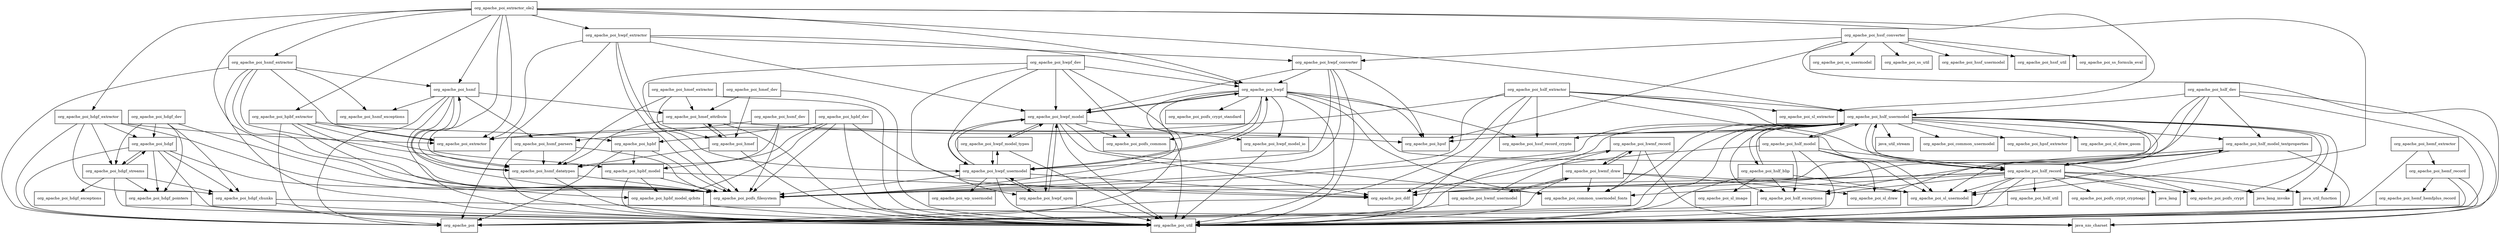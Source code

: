 digraph poi_scratchpad_4_0_0_package_dependencies {
  node [shape = box, fontsize=10.0];
  org_apache_poi_extractor_ole2 -> org_apache_poi_extractor;
  org_apache_poi_extractor_ole2 -> org_apache_poi_hdgf_extractor;
  org_apache_poi_extractor_ole2 -> org_apache_poi_hpbf_extractor;
  org_apache_poi_extractor_ole2 -> org_apache_poi_hslf_usermodel;
  org_apache_poi_extractor_ole2 -> org_apache_poi_hsmf;
  org_apache_poi_extractor_ole2 -> org_apache_poi_hsmf_datatypes;
  org_apache_poi_extractor_ole2 -> org_apache_poi_hsmf_extractor;
  org_apache_poi_extractor_ole2 -> org_apache_poi_hwpf;
  org_apache_poi_extractor_ole2 -> org_apache_poi_hwpf_extractor;
  org_apache_poi_extractor_ole2 -> org_apache_poi_poifs_filesystem;
  org_apache_poi_extractor_ole2 -> org_apache_poi_sl_extractor;
  org_apache_poi_extractor_ole2 -> org_apache_poi_sl_usermodel;
  org_apache_poi_hdgf -> org_apache_poi;
  org_apache_poi_hdgf -> org_apache_poi_hdgf_chunks;
  org_apache_poi_hdgf -> org_apache_poi_hdgf_pointers;
  org_apache_poi_hdgf -> org_apache_poi_hdgf_streams;
  org_apache_poi_hdgf -> org_apache_poi_poifs_filesystem;
  org_apache_poi_hdgf -> org_apache_poi_util;
  org_apache_poi_hdgf_chunks -> java_nio_charset;
  org_apache_poi_hdgf_chunks -> org_apache_poi_util;
  org_apache_poi_hdgf_dev -> org_apache_poi_hdgf;
  org_apache_poi_hdgf_dev -> org_apache_poi_hdgf_chunks;
  org_apache_poi_hdgf_dev -> org_apache_poi_hdgf_pointers;
  org_apache_poi_hdgf_dev -> org_apache_poi_hdgf_streams;
  org_apache_poi_hdgf_dev -> org_apache_poi_poifs_filesystem;
  org_apache_poi_hdgf_extractor -> org_apache_poi;
  org_apache_poi_hdgf_extractor -> org_apache_poi_extractor;
  org_apache_poi_hdgf_extractor -> org_apache_poi_hdgf;
  org_apache_poi_hdgf_extractor -> org_apache_poi_hdgf_chunks;
  org_apache_poi_hdgf_extractor -> org_apache_poi_hdgf_streams;
  org_apache_poi_hdgf_extractor -> org_apache_poi_poifs_filesystem;
  org_apache_poi_hdgf_pointers -> org_apache_poi_util;
  org_apache_poi_hdgf_streams -> org_apache_poi_hdgf;
  org_apache_poi_hdgf_streams -> org_apache_poi_hdgf_chunks;
  org_apache_poi_hdgf_streams -> org_apache_poi_hdgf_exceptions;
  org_apache_poi_hdgf_streams -> org_apache_poi_hdgf_pointers;
  org_apache_poi_hdgf_streams -> org_apache_poi_util;
  org_apache_poi_hemf_extractor -> org_apache_poi_hemf_record;
  org_apache_poi_hemf_extractor -> org_apache_poi_util;
  org_apache_poi_hemf_hemfplus_record -> org_apache_poi_util;
  org_apache_poi_hemf_record -> java_nio_charset;
  org_apache_poi_hemf_record -> org_apache_poi_hemf_hemfplus_record;
  org_apache_poi_hemf_record -> org_apache_poi_util;
  org_apache_poi_hmef -> org_apache_poi_hmef_attribute;
  org_apache_poi_hmef -> org_apache_poi_hsmf_datatypes;
  org_apache_poi_hmef -> org_apache_poi_util;
  org_apache_poi_hmef_attribute -> org_apache_poi_hmef;
  org_apache_poi_hmef_attribute -> org_apache_poi_hpsf;
  org_apache_poi_hmef_attribute -> org_apache_poi_hsmf_datatypes;
  org_apache_poi_hmef_attribute -> org_apache_poi_util;
  org_apache_poi_hmef_dev -> org_apache_poi_hmef;
  org_apache_poi_hmef_dev -> org_apache_poi_hmef_attribute;
  org_apache_poi_hmef_dev -> org_apache_poi_util;
  org_apache_poi_hmef_extractor -> org_apache_poi_hmef;
  org_apache_poi_hmef_extractor -> org_apache_poi_hmef_attribute;
  org_apache_poi_hmef_extractor -> org_apache_poi_hsmf_datatypes;
  org_apache_poi_hmef_extractor -> org_apache_poi_util;
  org_apache_poi_hpbf -> org_apache_poi;
  org_apache_poi_hpbf -> org_apache_poi_hpbf_model;
  org_apache_poi_hpbf -> org_apache_poi_poifs_filesystem;
  org_apache_poi_hpbf_dev -> org_apache_poi_ddf;
  org_apache_poi_hpbf_dev -> org_apache_poi_hpbf;
  org_apache_poi_hpbf_dev -> org_apache_poi_hpbf_model;
  org_apache_poi_hpbf_dev -> org_apache_poi_hpbf_model_qcbits;
  org_apache_poi_hpbf_dev -> org_apache_poi_poifs_filesystem;
  org_apache_poi_hpbf_dev -> org_apache_poi_util;
  org_apache_poi_hpbf_extractor -> org_apache_poi;
  org_apache_poi_hpbf_extractor -> org_apache_poi_extractor;
  org_apache_poi_hpbf_extractor -> org_apache_poi_hpbf;
  org_apache_poi_hpbf_extractor -> org_apache_poi_hpbf_model;
  org_apache_poi_hpbf_extractor -> org_apache_poi_hpbf_model_qcbits;
  org_apache_poi_hpbf_extractor -> org_apache_poi_poifs_filesystem;
  org_apache_poi_hpbf_model -> org_apache_poi_ddf;
  org_apache_poi_hpbf_model -> org_apache_poi_hpbf_model_qcbits;
  org_apache_poi_hpbf_model -> org_apache_poi_poifs_filesystem;
  org_apache_poi_hpbf_model -> org_apache_poi_util;
  org_apache_poi_hpbf_model_qcbits -> org_apache_poi_util;
  org_apache_poi_hslf_blip -> org_apache_poi_hslf_exceptions;
  org_apache_poi_hslf_blip -> org_apache_poi_hslf_usermodel;
  org_apache_poi_hslf_blip -> org_apache_poi_sl_image;
  org_apache_poi_hslf_blip -> org_apache_poi_sl_usermodel;
  org_apache_poi_hslf_blip -> org_apache_poi_util;
  org_apache_poi_hslf_dev -> java_nio_charset;
  org_apache_poi_hslf_dev -> org_apache_poi_ddf;
  org_apache_poi_hslf_dev -> org_apache_poi_hslf_model_textproperties;
  org_apache_poi_hslf_dev -> org_apache_poi_hslf_record;
  org_apache_poi_hslf_dev -> org_apache_poi_hslf_usermodel;
  org_apache_poi_hslf_dev -> org_apache_poi_poifs_filesystem;
  org_apache_poi_hslf_dev -> org_apache_poi_util;
  org_apache_poi_hslf_exceptions -> org_apache_poi;
  org_apache_poi_hslf_extractor -> org_apache_poi;
  org_apache_poi_hslf_extractor -> org_apache_poi_extractor;
  org_apache_poi_hslf_extractor -> org_apache_poi_hslf_record;
  org_apache_poi_hslf_extractor -> org_apache_poi_hslf_usermodel;
  org_apache_poi_hslf_extractor -> org_apache_poi_hssf_record_crypto;
  org_apache_poi_hslf_extractor -> org_apache_poi_poifs_filesystem;
  org_apache_poi_hslf_extractor -> org_apache_poi_sl_extractor;
  org_apache_poi_hslf_extractor -> org_apache_poi_sl_usermodel;
  org_apache_poi_hslf_extractor -> org_apache_poi_util;
  org_apache_poi_hslf_model -> org_apache_poi_ddf;
  org_apache_poi_hslf_model -> org_apache_poi_hslf_exceptions;
  org_apache_poi_hslf_model -> org_apache_poi_hslf_record;
  org_apache_poi_hslf_model -> org_apache_poi_hslf_usermodel;
  org_apache_poi_hslf_model -> org_apache_poi_sl_draw;
  org_apache_poi_hslf_model -> org_apache_poi_sl_usermodel;
  org_apache_poi_hslf_model -> org_apache_poi_util;
  org_apache_poi_hslf_model_textproperties -> org_apache_poi_hslf_exceptions;
  org_apache_poi_hslf_model_textproperties -> org_apache_poi_hslf_record;
  org_apache_poi_hslf_model_textproperties -> org_apache_poi_sl_usermodel;
  org_apache_poi_hslf_model_textproperties -> org_apache_poi_util;
  org_apache_poi_hslf_record -> java_lang;
  org_apache_poi_hslf_record -> java_lang_invoke;
  org_apache_poi_hslf_record -> java_util_function;
  org_apache_poi_hslf_record -> org_apache_poi;
  org_apache_poi_hslf_record -> org_apache_poi_common_usermodel_fonts;
  org_apache_poi_hslf_record -> org_apache_poi_ddf;
  org_apache_poi_hslf_record -> org_apache_poi_hslf_exceptions;
  org_apache_poi_hslf_record -> org_apache_poi_hslf_model_textproperties;
  org_apache_poi_hslf_record -> org_apache_poi_hslf_usermodel;
  org_apache_poi_hslf_record -> org_apache_poi_hslf_util;
  org_apache_poi_hslf_record -> org_apache_poi_poifs_crypt;
  org_apache_poi_hslf_record -> org_apache_poi_poifs_crypt_cryptoapi;
  org_apache_poi_hslf_record -> org_apache_poi_poifs_filesystem;
  org_apache_poi_hslf_record -> org_apache_poi_sl_usermodel;
  org_apache_poi_hslf_record -> org_apache_poi_util;
  org_apache_poi_hslf_usermodel -> java_lang_invoke;
  org_apache_poi_hslf_usermodel -> java_util_function;
  org_apache_poi_hslf_usermodel -> java_util_stream;
  org_apache_poi_hslf_usermodel -> org_apache_poi;
  org_apache_poi_hslf_usermodel -> org_apache_poi_common_usermodel;
  org_apache_poi_hslf_usermodel -> org_apache_poi_common_usermodel_fonts;
  org_apache_poi_hslf_usermodel -> org_apache_poi_ddf;
  org_apache_poi_hslf_usermodel -> org_apache_poi_extractor;
  org_apache_poi_hslf_usermodel -> org_apache_poi_hpsf;
  org_apache_poi_hslf_usermodel -> org_apache_poi_hpsf_extractor;
  org_apache_poi_hslf_usermodel -> org_apache_poi_hslf_blip;
  org_apache_poi_hslf_usermodel -> org_apache_poi_hslf_exceptions;
  org_apache_poi_hslf_usermodel -> org_apache_poi_hslf_model;
  org_apache_poi_hslf_usermodel -> org_apache_poi_hslf_model_textproperties;
  org_apache_poi_hslf_usermodel -> org_apache_poi_hslf_record;
  org_apache_poi_hslf_usermodel -> org_apache_poi_hssf_record_crypto;
  org_apache_poi_hslf_usermodel -> org_apache_poi_poifs_crypt;
  org_apache_poi_hslf_usermodel -> org_apache_poi_poifs_filesystem;
  org_apache_poi_hslf_usermodel -> org_apache_poi_sl_draw;
  org_apache_poi_hslf_usermodel -> org_apache_poi_sl_draw_geom;
  org_apache_poi_hslf_usermodel -> org_apache_poi_sl_usermodel;
  org_apache_poi_hslf_usermodel -> org_apache_poi_util;
  org_apache_poi_hslf_util -> org_apache_poi_util;
  org_apache_poi_hsmf -> org_apache_poi;
  org_apache_poi_hsmf -> org_apache_poi_hmef_attribute;
  org_apache_poi_hsmf -> org_apache_poi_hsmf_datatypes;
  org_apache_poi_hsmf -> org_apache_poi_hsmf_exceptions;
  org_apache_poi_hsmf -> org_apache_poi_hsmf_parsers;
  org_apache_poi_hsmf -> org_apache_poi_poifs_filesystem;
  org_apache_poi_hsmf -> org_apache_poi_util;
  org_apache_poi_hsmf_datatypes -> org_apache_poi_hsmf;
  org_apache_poi_hsmf_datatypes -> org_apache_poi_poifs_filesystem;
  org_apache_poi_hsmf_datatypes -> org_apache_poi_util;
  org_apache_poi_hsmf_dev -> org_apache_poi_hsmf_datatypes;
  org_apache_poi_hsmf_dev -> org_apache_poi_hsmf_parsers;
  org_apache_poi_hsmf_dev -> org_apache_poi_poifs_filesystem;
  org_apache_poi_hsmf_extractor -> org_apache_poi;
  org_apache_poi_hsmf_extractor -> org_apache_poi_extractor;
  org_apache_poi_hsmf_extractor -> org_apache_poi_hsmf;
  org_apache_poi_hsmf_extractor -> org_apache_poi_hsmf_datatypes;
  org_apache_poi_hsmf_extractor -> org_apache_poi_hsmf_exceptions;
  org_apache_poi_hsmf_extractor -> org_apache_poi_poifs_filesystem;
  org_apache_poi_hsmf_extractor -> org_apache_poi_util;
  org_apache_poi_hsmf_parsers -> org_apache_poi_hsmf_datatypes;
  org_apache_poi_hsmf_parsers -> org_apache_poi_poifs_filesystem;
  org_apache_poi_hsmf_parsers -> org_apache_poi_util;
  org_apache_poi_hssf_converter -> org_apache_poi_hpsf;
  org_apache_poi_hssf_converter -> org_apache_poi_hssf_usermodel;
  org_apache_poi_hssf_converter -> org_apache_poi_hssf_util;
  org_apache_poi_hssf_converter -> org_apache_poi_hwpf_converter;
  org_apache_poi_hssf_converter -> org_apache_poi_ss_formula_eval;
  org_apache_poi_hssf_converter -> org_apache_poi_ss_usermodel;
  org_apache_poi_hssf_converter -> org_apache_poi_ss_util;
  org_apache_poi_hssf_converter -> org_apache_poi_util;
  org_apache_poi_hwmf_draw -> org_apache_poi_common_usermodel_fonts;
  org_apache_poi_hwmf_draw -> org_apache_poi_hwmf_record;
  org_apache_poi_hwmf_draw -> org_apache_poi_hwmf_usermodel;
  org_apache_poi_hwmf_draw -> org_apache_poi_sl_draw;
  org_apache_poi_hwmf_draw -> org_apache_poi_sl_usermodel;
  org_apache_poi_hwmf_draw -> org_apache_poi_util;
  org_apache_poi_hwmf_record -> java_nio_charset;
  org_apache_poi_hwmf_record -> org_apache_poi_common_usermodel_fonts;
  org_apache_poi_hwmf_record -> org_apache_poi_hwmf_draw;
  org_apache_poi_hwmf_record -> org_apache_poi_util;
  org_apache_poi_hwmf_usermodel -> org_apache_poi_hwmf_draw;
  org_apache_poi_hwmf_usermodel -> org_apache_poi_hwmf_record;
  org_apache_poi_hwmf_usermodel -> org_apache_poi_util;
  org_apache_poi_hwpf -> org_apache_poi;
  org_apache_poi_hwpf -> org_apache_poi_common_usermodel_fonts;
  org_apache_poi_hwpf -> org_apache_poi_hpsf;
  org_apache_poi_hwpf -> org_apache_poi_hssf_record_crypto;
  org_apache_poi_hwpf -> org_apache_poi_hwpf_model;
  org_apache_poi_hwpf -> org_apache_poi_hwpf_model_io;
  org_apache_poi_hwpf -> org_apache_poi_hwpf_usermodel;
  org_apache_poi_hwpf -> org_apache_poi_poifs_common;
  org_apache_poi_hwpf -> org_apache_poi_poifs_crypt;
  org_apache_poi_hwpf -> org_apache_poi_poifs_crypt_standard;
  org_apache_poi_hwpf -> org_apache_poi_poifs_filesystem;
  org_apache_poi_hwpf -> org_apache_poi_util;
  org_apache_poi_hwpf_converter -> org_apache_poi_hpsf;
  org_apache_poi_hwpf_converter -> org_apache_poi_hwpf;
  org_apache_poi_hwpf_converter -> org_apache_poi_hwpf_model;
  org_apache_poi_hwpf_converter -> org_apache_poi_hwpf_usermodel;
  org_apache_poi_hwpf_converter -> org_apache_poi_poifs_filesystem;
  org_apache_poi_hwpf_converter -> org_apache_poi_util;
  org_apache_poi_hwpf_dev -> org_apache_poi_hwpf;
  org_apache_poi_hwpf_dev -> org_apache_poi_hwpf_model;
  org_apache_poi_hwpf_dev -> org_apache_poi_hwpf_sprm;
  org_apache_poi_hwpf_dev -> org_apache_poi_hwpf_usermodel;
  org_apache_poi_hwpf_dev -> org_apache_poi_poifs_common;
  org_apache_poi_hwpf_dev -> org_apache_poi_poifs_filesystem;
  org_apache_poi_hwpf_dev -> org_apache_poi_util;
  org_apache_poi_hwpf_extractor -> org_apache_poi;
  org_apache_poi_hwpf_extractor -> org_apache_poi_extractor;
  org_apache_poi_hwpf_extractor -> org_apache_poi_hwpf;
  org_apache_poi_hwpf_extractor -> org_apache_poi_hwpf_converter;
  org_apache_poi_hwpf_extractor -> org_apache_poi_hwpf_model;
  org_apache_poi_hwpf_extractor -> org_apache_poi_hwpf_usermodel;
  org_apache_poi_hwpf_extractor -> org_apache_poi_poifs_filesystem;
  org_apache_poi_hwpf_model -> org_apache_poi_common_usermodel_fonts;
  org_apache_poi_hwpf_model -> org_apache_poi_ddf;
  org_apache_poi_hwpf_model -> org_apache_poi_hwpf;
  org_apache_poi_hwpf_model -> org_apache_poi_hwpf_model_io;
  org_apache_poi_hwpf_model -> org_apache_poi_hwpf_model_types;
  org_apache_poi_hwpf_model -> org_apache_poi_hwpf_sprm;
  org_apache_poi_hwpf_model -> org_apache_poi_hwpf_usermodel;
  org_apache_poi_hwpf_model -> org_apache_poi_poifs_common;
  org_apache_poi_hwpf_model -> org_apache_poi_util;
  org_apache_poi_hwpf_model_io -> org_apache_poi_util;
  org_apache_poi_hwpf_model_types -> org_apache_poi_hwpf_model;
  org_apache_poi_hwpf_model_types -> org_apache_poi_hwpf_usermodel;
  org_apache_poi_hwpf_model_types -> org_apache_poi_util;
  org_apache_poi_hwpf_sprm -> org_apache_poi_hwpf_model;
  org_apache_poi_hwpf_sprm -> org_apache_poi_hwpf_usermodel;
  org_apache_poi_hwpf_sprm -> org_apache_poi_util;
  org_apache_poi_hwpf_usermodel -> org_apache_poi_ddf;
  org_apache_poi_hwpf_usermodel -> org_apache_poi_hwpf;
  org_apache_poi_hwpf_usermodel -> org_apache_poi_hwpf_model;
  org_apache_poi_hwpf_usermodel -> org_apache_poi_hwpf_model_types;
  org_apache_poi_hwpf_usermodel -> org_apache_poi_hwpf_sprm;
  org_apache_poi_hwpf_usermodel -> org_apache_poi_poifs_filesystem;
  org_apache_poi_hwpf_usermodel -> org_apache_poi_util;
  org_apache_poi_hwpf_usermodel -> org_apache_poi_wp_usermodel;
}
